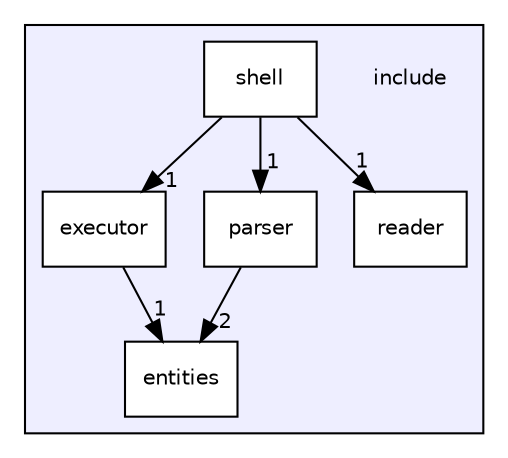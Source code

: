 digraph "include" {
  compound=true
  node [ fontsize="10", fontname="Helvetica"];
  edge [ labelfontsize="10", labelfontname="Helvetica"];
  subgraph clusterdir_d44c64559bbebec7f509842c48db8b23 {
    graph [ bgcolor="#eeeeff", pencolor="black", label="" URL="dir_d44c64559bbebec7f509842c48db8b23.html"];
    dir_d44c64559bbebec7f509842c48db8b23 [shape=plaintext label="include"];
  dir_4563ce166fd24a17a0623db1f3455956 [shape=box label="entities" fillcolor="white" style="filled" URL="dir_4563ce166fd24a17a0623db1f3455956.html"];
  dir_7da38cc0ece3d7022fae2e40332df728 [shape=box label="executor" fillcolor="white" style="filled" URL="dir_7da38cc0ece3d7022fae2e40332df728.html"];
  dir_3641795f5ac83aac21456e1fce038978 [shape=box label="parser" fillcolor="white" style="filled" URL="dir_3641795f5ac83aac21456e1fce038978.html"];
  dir_d3e03ffc02fed53d32bf903a9bb2267d [shape=box label="reader" fillcolor="white" style="filled" URL="dir_d3e03ffc02fed53d32bf903a9bb2267d.html"];
  dir_f9aae77069966d7440135a96ee266e8f [shape=box label="shell" fillcolor="white" style="filled" URL="dir_f9aae77069966d7440135a96ee266e8f.html"];
  }
  dir_3641795f5ac83aac21456e1fce038978->dir_4563ce166fd24a17a0623db1f3455956 [headlabel="2", labeldistance=1.5 headhref="dir_000003_000001.html"];
  dir_f9aae77069966d7440135a96ee266e8f->dir_3641795f5ac83aac21456e1fce038978 [headlabel="1", labeldistance=1.5 headhref="dir_000005_000003.html"];
  dir_f9aae77069966d7440135a96ee266e8f->dir_7da38cc0ece3d7022fae2e40332df728 [headlabel="1", labeldistance=1.5 headhref="dir_000005_000002.html"];
  dir_f9aae77069966d7440135a96ee266e8f->dir_d3e03ffc02fed53d32bf903a9bb2267d [headlabel="1", labeldistance=1.5 headhref="dir_000005_000004.html"];
  dir_7da38cc0ece3d7022fae2e40332df728->dir_4563ce166fd24a17a0623db1f3455956 [headlabel="1", labeldistance=1.5 headhref="dir_000002_000001.html"];
}
